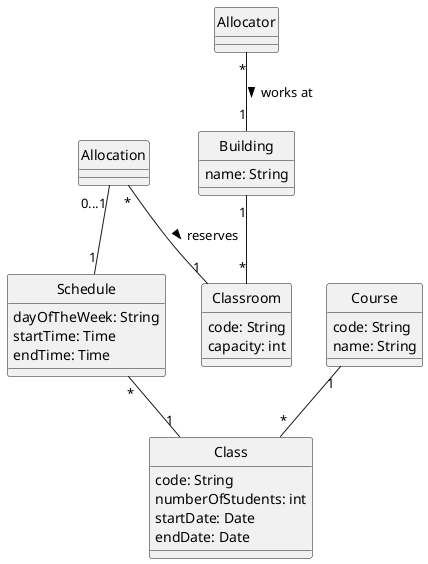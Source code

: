 @startuml Classes
skinparam style strictuml

class Classroom {
    code: String
    capacity: int
}

class Allocator {
} 

class Class {
    code: String
    numberOfStudents: int 
    startDate: Date
    endDate: Date
}

class Schedule {
    dayOfTheWeek: String
    startTime: Time
    endTime: Time
}

class Course {
    code: String
    name: String
}

class Allocation {
}

class Building {
    name: String
}

' One course has many classes
Course "1" -- "*" "Class"

' Many schedules have one class
Schedule "*" --  "1" Class

' Many classes have one classroom
Allocation "*" -- "1" Classroom: reserves >
Allocation "0...1" -- "1" Schedule
Allocator "*" -- "1" Building: works at > 
Building "1" -- "*" Classroom

@enduml